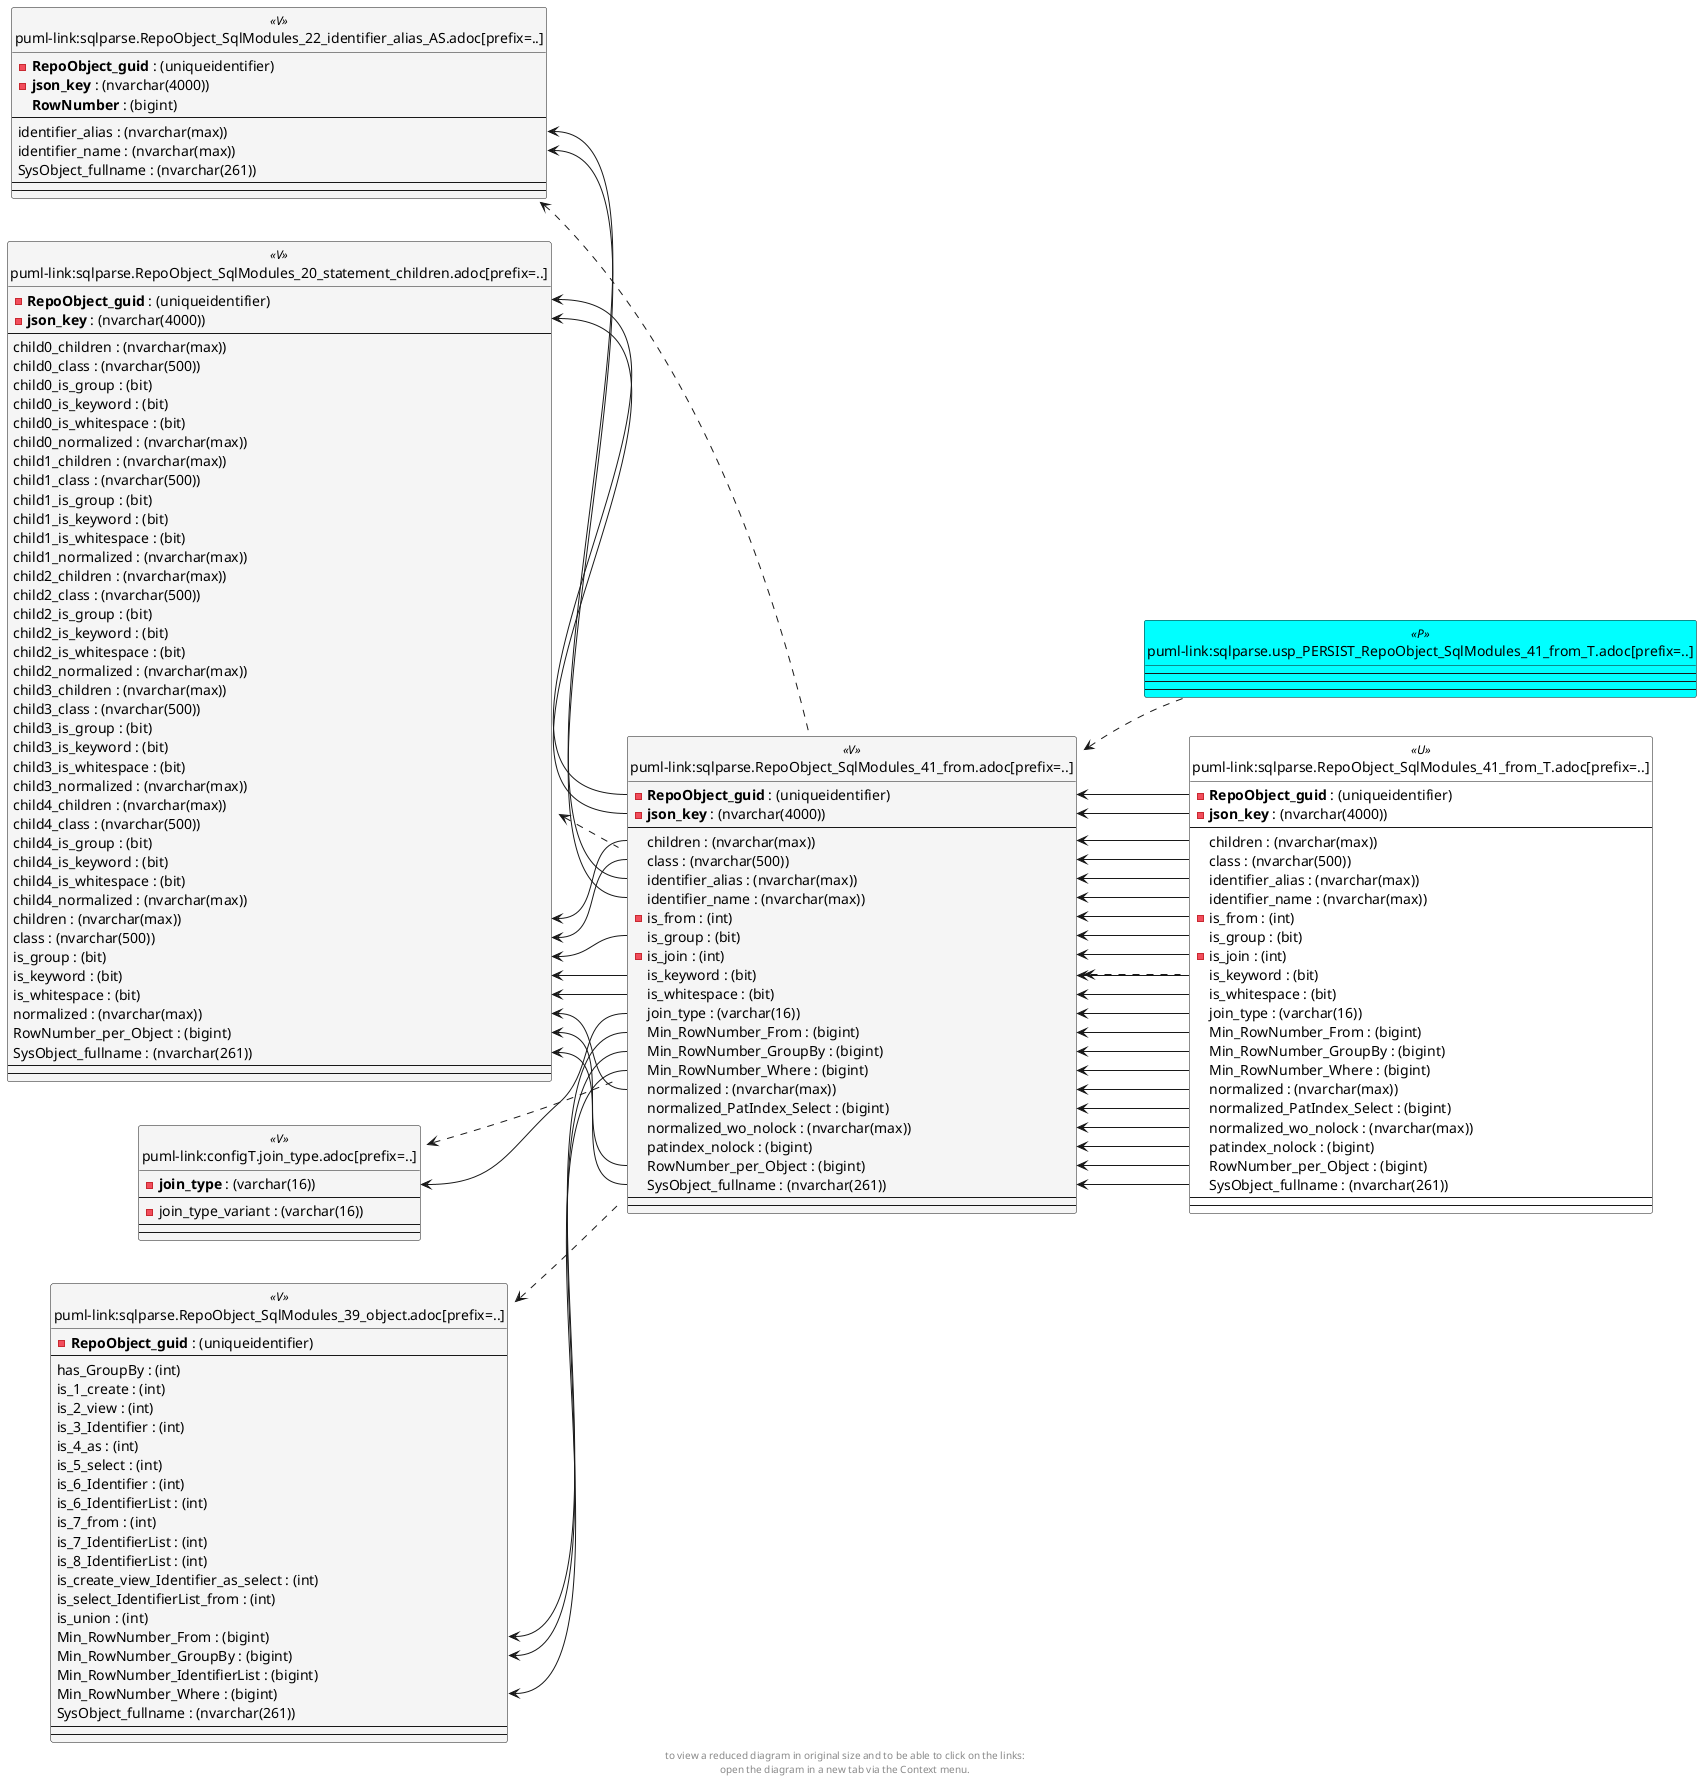 @startuml
left to right direction
'top to bottom direction
hide circle
'avoide "." issues:
set namespaceSeparator none


skinparam class {
  BackgroundColor White
  BackgroundColor<<FN>> Yellow
  BackgroundColor<<FS>> Yellow
  BackgroundColor<<FT>> LightGray
  BackgroundColor<<IF>> Yellow
  BackgroundColor<<IS>> Yellow
  BackgroundColor<<P>> Aqua
  BackgroundColor<<PC>> Aqua
  BackgroundColor<<SN>> Yellow
  BackgroundColor<<SO>> SlateBlue
  BackgroundColor<<TF>> LightGray
  BackgroundColor<<TR>> Tomato
  BackgroundColor<<U>> White
  BackgroundColor<<V>> WhiteSmoke
  BackgroundColor<<X>> Aqua
}


entity "puml-link:configT.join_type.adoc[prefix=..]" as configT.join_type << V >> {
  - **join_type** : (varchar(16))
  --
  - join_type_variant : (varchar(16))
  --
  --
}

entity "puml-link:sqlparse.RepoObject_SqlModules_20_statement_children.adoc[prefix=..]" as sqlparse.RepoObject_SqlModules_20_statement_children << V >> {
  - **RepoObject_guid** : (uniqueidentifier)
  - **json_key** : (nvarchar(4000))
  --
  child0_children : (nvarchar(max))
  child0_class : (nvarchar(500))
  child0_is_group : (bit)
  child0_is_keyword : (bit)
  child0_is_whitespace : (bit)
  child0_normalized : (nvarchar(max))
  child1_children : (nvarchar(max))
  child1_class : (nvarchar(500))
  child1_is_group : (bit)
  child1_is_keyword : (bit)
  child1_is_whitespace : (bit)
  child1_normalized : (nvarchar(max))
  child2_children : (nvarchar(max))
  child2_class : (nvarchar(500))
  child2_is_group : (bit)
  child2_is_keyword : (bit)
  child2_is_whitespace : (bit)
  child2_normalized : (nvarchar(max))
  child3_children : (nvarchar(max))
  child3_class : (nvarchar(500))
  child3_is_group : (bit)
  child3_is_keyword : (bit)
  child3_is_whitespace : (bit)
  child3_normalized : (nvarchar(max))
  child4_children : (nvarchar(max))
  child4_class : (nvarchar(500))
  child4_is_group : (bit)
  child4_is_keyword : (bit)
  child4_is_whitespace : (bit)
  child4_normalized : (nvarchar(max))
  children : (nvarchar(max))
  class : (nvarchar(500))
  is_group : (bit)
  is_keyword : (bit)
  is_whitespace : (bit)
  normalized : (nvarchar(max))
  RowNumber_per_Object : (bigint)
  SysObject_fullname : (nvarchar(261))
  --
  --
}

entity "puml-link:sqlparse.RepoObject_SqlModules_22_identifier_alias_AS.adoc[prefix=..]" as sqlparse.RepoObject_SqlModules_22_identifier_alias_AS << V >> {
  - **RepoObject_guid** : (uniqueidentifier)
  - **json_key** : (nvarchar(4000))
  **RowNumber** : (bigint)
  --
  identifier_alias : (nvarchar(max))
  identifier_name : (nvarchar(max))
  SysObject_fullname : (nvarchar(261))
  --
  --
}

entity "puml-link:sqlparse.RepoObject_SqlModules_39_object.adoc[prefix=..]" as sqlparse.RepoObject_SqlModules_39_object << V >> {
  - **RepoObject_guid** : (uniqueidentifier)
  --
  has_GroupBy : (int)
  is_1_create : (int)
  is_2_view : (int)
  is_3_Identifier : (int)
  is_4_as : (int)
  is_5_select : (int)
  is_6_Identifier : (int)
  is_6_IdentifierList : (int)
  is_7_from : (int)
  is_7_IdentifierList : (int)
  is_8_IdentifierList : (int)
  is_create_view_Identifier_as_select : (int)
  is_select_IdentifierList_from : (int)
  is_union : (int)
  Min_RowNumber_From : (bigint)
  Min_RowNumber_GroupBy : (bigint)
  Min_RowNumber_IdentifierList : (bigint)
  Min_RowNumber_Where : (bigint)
  SysObject_fullname : (nvarchar(261))
  --
  --
}

entity "puml-link:sqlparse.RepoObject_SqlModules_41_from.adoc[prefix=..]" as sqlparse.RepoObject_SqlModules_41_from << V >> {
  - **RepoObject_guid** : (uniqueidentifier)
  - **json_key** : (nvarchar(4000))
  --
  children : (nvarchar(max))
  class : (nvarchar(500))
  identifier_alias : (nvarchar(max))
  identifier_name : (nvarchar(max))
  - is_from : (int)
  is_group : (bit)
  - is_join : (int)
  is_keyword : (bit)
  is_whitespace : (bit)
  join_type : (varchar(16))
  Min_RowNumber_From : (bigint)
  Min_RowNumber_GroupBy : (bigint)
  Min_RowNumber_Where : (bigint)
  normalized : (nvarchar(max))
  normalized_PatIndex_Select : (bigint)
  normalized_wo_nolock : (nvarchar(max))
  patindex_nolock : (bigint)
  RowNumber_per_Object : (bigint)
  SysObject_fullname : (nvarchar(261))
  --
  --
}

entity "puml-link:sqlparse.RepoObject_SqlModules_41_from_T.adoc[prefix=..]" as sqlparse.RepoObject_SqlModules_41_from_T << U >> {
  - **RepoObject_guid** : (uniqueidentifier)
  - **json_key** : (nvarchar(4000))
  --
  children : (nvarchar(max))
  class : (nvarchar(500))
  identifier_alias : (nvarchar(max))
  identifier_name : (nvarchar(max))
  - is_from : (int)
  is_group : (bit)
  - is_join : (int)
  is_keyword : (bit)
  is_whitespace : (bit)
  join_type : (varchar(16))
  Min_RowNumber_From : (bigint)
  Min_RowNumber_GroupBy : (bigint)
  Min_RowNumber_Where : (bigint)
  normalized : (nvarchar(max))
  normalized_PatIndex_Select : (bigint)
  normalized_wo_nolock : (nvarchar(max))
  patindex_nolock : (bigint)
  RowNumber_per_Object : (bigint)
  SysObject_fullname : (nvarchar(261))
  --
  --
}

entity "puml-link:sqlparse.usp_PERSIST_RepoObject_SqlModules_41_from_T.adoc[prefix=..]" as sqlparse.usp_PERSIST_RepoObject_SqlModules_41_from_T << P >> {
  --
  --
  --
}

configT.join_type <.. sqlparse.RepoObject_SqlModules_41_from
sqlparse.RepoObject_SqlModules_20_statement_children <.. sqlparse.RepoObject_SqlModules_41_from
sqlparse.RepoObject_SqlModules_22_identifier_alias_AS <.. sqlparse.RepoObject_SqlModules_41_from
sqlparse.RepoObject_SqlModules_39_object <.. sqlparse.RepoObject_SqlModules_41_from
sqlparse.RepoObject_SqlModules_41_from <.. sqlparse.RepoObject_SqlModules_41_from_T
sqlparse.RepoObject_SqlModules_41_from <.. sqlparse.usp_PERSIST_RepoObject_SqlModules_41_from_T
configT.join_type::join_type <-- sqlparse.RepoObject_SqlModules_41_from::join_type
sqlparse.RepoObject_SqlModules_20_statement_children::children <-- sqlparse.RepoObject_SqlModules_41_from::children
sqlparse.RepoObject_SqlModules_20_statement_children::class <-- sqlparse.RepoObject_SqlModules_41_from::class
sqlparse.RepoObject_SqlModules_20_statement_children::is_group <-- sqlparse.RepoObject_SqlModules_41_from::is_group
sqlparse.RepoObject_SqlModules_20_statement_children::is_keyword <-- sqlparse.RepoObject_SqlModules_41_from::is_keyword
sqlparse.RepoObject_SqlModules_20_statement_children::is_whitespace <-- sqlparse.RepoObject_SqlModules_41_from::is_whitespace
sqlparse.RepoObject_SqlModules_20_statement_children::json_key <-- sqlparse.RepoObject_SqlModules_41_from::json_key
sqlparse.RepoObject_SqlModules_20_statement_children::normalized <-- sqlparse.RepoObject_SqlModules_41_from::normalized
sqlparse.RepoObject_SqlModules_20_statement_children::RepoObject_guid <-- sqlparse.RepoObject_SqlModules_41_from::RepoObject_guid
sqlparse.RepoObject_SqlModules_20_statement_children::RowNumber_per_Object <-- sqlparse.RepoObject_SqlModules_41_from::RowNumber_per_Object
sqlparse.RepoObject_SqlModules_20_statement_children::SysObject_fullname <-- sqlparse.RepoObject_SqlModules_41_from::SysObject_fullname
sqlparse.RepoObject_SqlModules_22_identifier_alias_AS::identifier_alias <-- sqlparse.RepoObject_SqlModules_41_from::identifier_alias
sqlparse.RepoObject_SqlModules_22_identifier_alias_AS::identifier_name <-- sqlparse.RepoObject_SqlModules_41_from::identifier_name
sqlparse.RepoObject_SqlModules_39_object::Min_RowNumber_From <-- sqlparse.RepoObject_SqlModules_41_from::Min_RowNumber_From
sqlparse.RepoObject_SqlModules_39_object::Min_RowNumber_GroupBy <-- sqlparse.RepoObject_SqlModules_41_from::Min_RowNumber_GroupBy
sqlparse.RepoObject_SqlModules_39_object::Min_RowNumber_Where <-- sqlparse.RepoObject_SqlModules_41_from::Min_RowNumber_Where
sqlparse.RepoObject_SqlModules_41_from::children <-- sqlparse.RepoObject_SqlModules_41_from_T::children
sqlparse.RepoObject_SqlModules_41_from::class <-- sqlparse.RepoObject_SqlModules_41_from_T::class
sqlparse.RepoObject_SqlModules_41_from::identifier_alias <-- sqlparse.RepoObject_SqlModules_41_from_T::identifier_alias
sqlparse.RepoObject_SqlModules_41_from::identifier_name <-- sqlparse.RepoObject_SqlModules_41_from_T::identifier_name
sqlparse.RepoObject_SqlModules_41_from::is_from <-- sqlparse.RepoObject_SqlModules_41_from_T::is_from
sqlparse.RepoObject_SqlModules_41_from::is_group <-- sqlparse.RepoObject_SqlModules_41_from_T::is_group
sqlparse.RepoObject_SqlModules_41_from::is_join <-- sqlparse.RepoObject_SqlModules_41_from_T::is_join
sqlparse.RepoObject_SqlModules_41_from::is_keyword <-- sqlparse.RepoObject_SqlModules_41_from_T::is_keyword
sqlparse.RepoObject_SqlModules_41_from::is_whitespace <-- sqlparse.RepoObject_SqlModules_41_from_T::is_whitespace
sqlparse.RepoObject_SqlModules_41_from::join_type <-- sqlparse.RepoObject_SqlModules_41_from_T::join_type
sqlparse.RepoObject_SqlModules_41_from::json_key <-- sqlparse.RepoObject_SqlModules_41_from_T::json_key
sqlparse.RepoObject_SqlModules_41_from::Min_RowNumber_From <-- sqlparse.RepoObject_SqlModules_41_from_T::Min_RowNumber_From
sqlparse.RepoObject_SqlModules_41_from::Min_RowNumber_GroupBy <-- sqlparse.RepoObject_SqlModules_41_from_T::Min_RowNumber_GroupBy
sqlparse.RepoObject_SqlModules_41_from::Min_RowNumber_Where <-- sqlparse.RepoObject_SqlModules_41_from_T::Min_RowNumber_Where
sqlparse.RepoObject_SqlModules_41_from::normalized <-- sqlparse.RepoObject_SqlModules_41_from_T::normalized
sqlparse.RepoObject_SqlModules_41_from::normalized_PatIndex_Select <-- sqlparse.RepoObject_SqlModules_41_from_T::normalized_PatIndex_Select
sqlparse.RepoObject_SqlModules_41_from::normalized_wo_nolock <-- sqlparse.RepoObject_SqlModules_41_from_T::normalized_wo_nolock
sqlparse.RepoObject_SqlModules_41_from::patindex_nolock <-- sqlparse.RepoObject_SqlModules_41_from_T::patindex_nolock
sqlparse.RepoObject_SqlModules_41_from::RepoObject_guid <-- sqlparse.RepoObject_SqlModules_41_from_T::RepoObject_guid
sqlparse.RepoObject_SqlModules_41_from::RowNumber_per_Object <-- sqlparse.RepoObject_SqlModules_41_from_T::RowNumber_per_Object
sqlparse.RepoObject_SqlModules_41_from::SysObject_fullname <-- sqlparse.RepoObject_SqlModules_41_from_T::SysObject_fullname
footer
to view a reduced diagram in original size and to be able to click on the links:
open the diagram in a new tab via the Context menu.
end footer

@enduml

